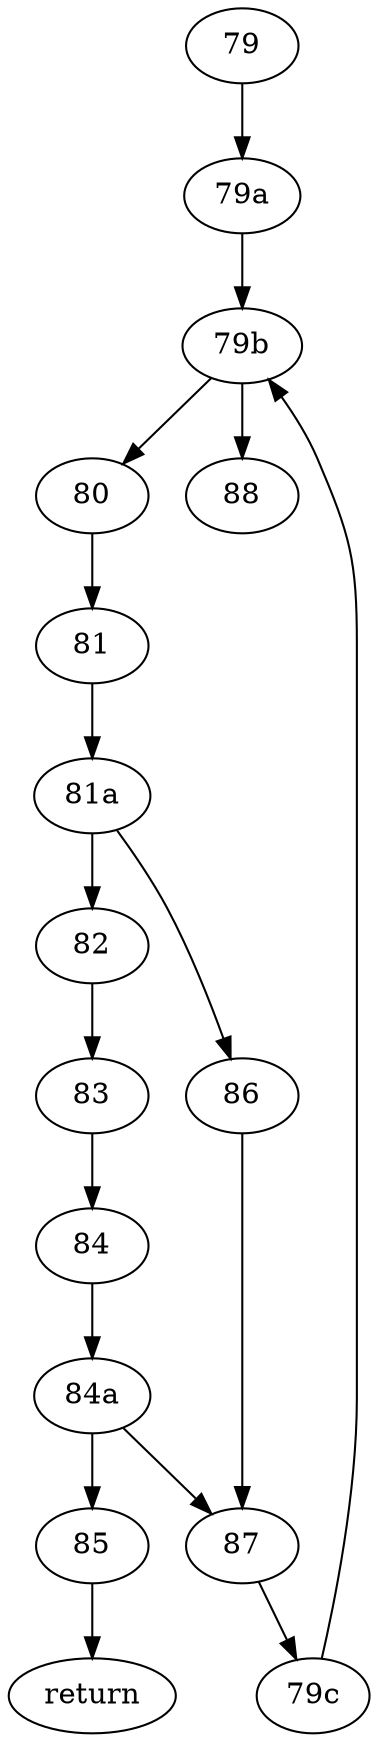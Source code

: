 digraph singleStep2 {
	"79" -> "79a";
	"79a" -> "79b";
	"79b" -> "80";
	"80" -> "81";
	"81" -> "81a";
	"81a" -> "82";
	"82" -> "83";
	"83" -> "84";
	"84" -> "84a";
	"84a" -> "85";
	"85" -> "return";
	"84a" -> "87";
	"87" -> "79c";
	"79c" -> "79b";
	"81a" -> "86";
	"86" -> "87";
	"79b" -> "88";
}
